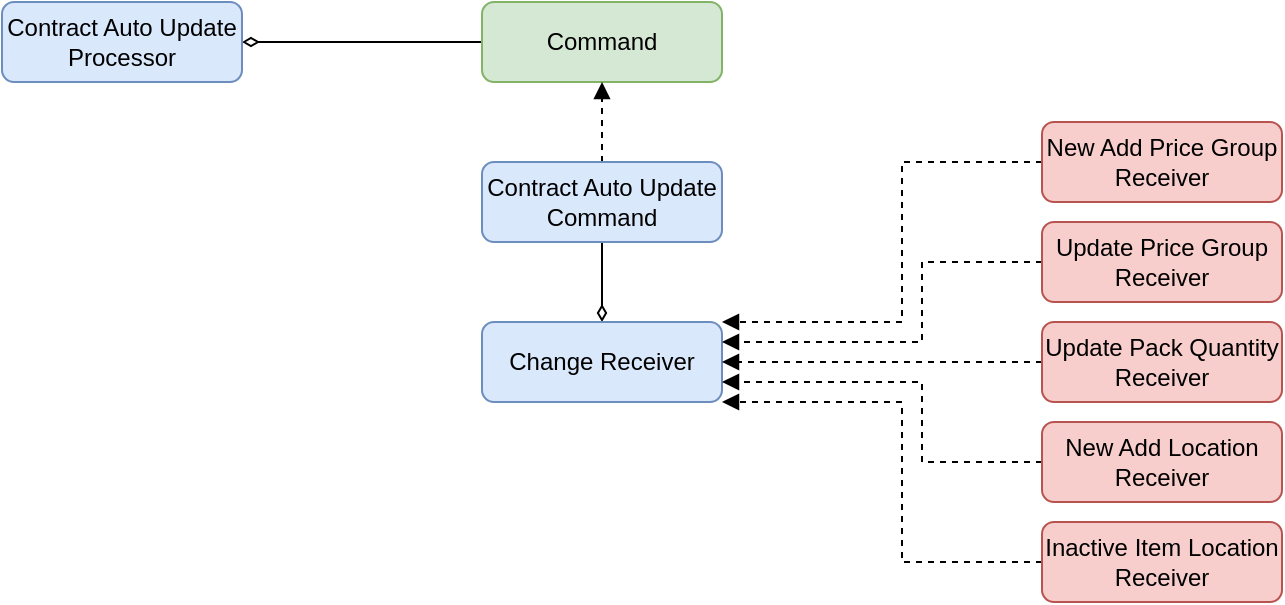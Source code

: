 <mxfile version="14.9.2" type="github">
  <diagram id="tgHGWKusfDArPn2ohMAO" name="Page-1">
    <mxGraphModel dx="1422" dy="882" grid="1" gridSize="10" guides="1" tooltips="1" connect="1" arrows="1" fold="1" page="1" pageScale="1" pageWidth="827" pageHeight="1169" math="0" shadow="0">
      <root>
        <mxCell id="0" />
        <mxCell id="1" parent="0" />
        <mxCell id="WxLa4YCfchPVS8anZFJX-3" style="edgeStyle=orthogonalEdgeStyle;rounded=0;orthogonalLoop=1;jettySize=auto;html=1;entryX=0;entryY=0.5;entryDx=0;entryDy=0;endArrow=none;endFill=0;startArrow=diamondThin;startFill=0;" edge="1" parent="1" source="WxLa4YCfchPVS8anZFJX-1" target="WxLa4YCfchPVS8anZFJX-2">
          <mxGeometry relative="1" as="geometry" />
        </mxCell>
        <mxCell id="WxLa4YCfchPVS8anZFJX-1" value="Contract Auto Update Processor" style="rounded=1;whiteSpace=wrap;html=1;fillColor=#dae8fc;strokeColor=#6c8ebf;" vertex="1" parent="1">
          <mxGeometry x="80" y="40" width="120" height="40" as="geometry" />
        </mxCell>
        <mxCell id="WxLa4YCfchPVS8anZFJX-2" value="Command" style="rounded=1;whiteSpace=wrap;html=1;fillColor=#d5e8d4;strokeColor=#82b366;" vertex="1" parent="1">
          <mxGeometry x="320" y="40" width="120" height="40" as="geometry" />
        </mxCell>
        <mxCell id="WxLa4YCfchPVS8anZFJX-10" style="edgeStyle=orthogonalEdgeStyle;rounded=0;orthogonalLoop=1;jettySize=auto;html=1;entryX=0.5;entryY=1;entryDx=0;entryDy=0;startArrow=diamondThin;startFill=0;endArrow=none;endFill=0;" edge="1" parent="1" source="WxLa4YCfchPVS8anZFJX-6" target="WxLa4YCfchPVS8anZFJX-7">
          <mxGeometry relative="1" as="geometry" />
        </mxCell>
        <mxCell id="WxLa4YCfchPVS8anZFJX-6" value="Change Receiver" style="rounded=1;whiteSpace=wrap;html=1;fillColor=#dae8fc;strokeColor=#6c8ebf;" vertex="1" parent="1">
          <mxGeometry x="320" y="200" width="120" height="40" as="geometry" />
        </mxCell>
        <mxCell id="WxLa4YCfchPVS8anZFJX-9" style="edgeStyle=orthogonalEdgeStyle;rounded=0;orthogonalLoop=1;jettySize=auto;html=1;entryX=0.5;entryY=1;entryDx=0;entryDy=0;startArrow=none;startFill=0;endArrow=block;endFill=1;dashed=1;" edge="1" parent="1" source="WxLa4YCfchPVS8anZFJX-7" target="WxLa4YCfchPVS8anZFJX-2">
          <mxGeometry relative="1" as="geometry" />
        </mxCell>
        <mxCell id="WxLa4YCfchPVS8anZFJX-7" value="Contract Auto Update Command" style="rounded=1;whiteSpace=wrap;html=1;fillColor=#dae8fc;strokeColor=#6c8ebf;" vertex="1" parent="1">
          <mxGeometry x="320" y="120" width="120" height="40" as="geometry" />
        </mxCell>
        <mxCell id="WxLa4YCfchPVS8anZFJX-16" style="edgeStyle=orthogonalEdgeStyle;rounded=0;orthogonalLoop=1;jettySize=auto;html=1;entryX=1;entryY=0;entryDx=0;entryDy=0;startArrow=none;startFill=0;endArrow=block;endFill=1;exitX=0;exitY=0.5;exitDx=0;exitDy=0;dashed=1;" edge="1" parent="1" source="WxLa4YCfchPVS8anZFJX-8" target="WxLa4YCfchPVS8anZFJX-6">
          <mxGeometry relative="1" as="geometry">
            <Array as="points">
              <mxPoint x="530" y="120" />
              <mxPoint x="530" y="200" />
            </Array>
          </mxGeometry>
        </mxCell>
        <mxCell id="WxLa4YCfchPVS8anZFJX-8" value="New Add Price Group Receiver" style="rounded=1;whiteSpace=wrap;html=1;fillColor=#f8cecc;strokeColor=#b85450;" vertex="1" parent="1">
          <mxGeometry x="600" y="100" width="120" height="40" as="geometry" />
        </mxCell>
        <mxCell id="WxLa4YCfchPVS8anZFJX-17" style="edgeStyle=orthogonalEdgeStyle;rounded=0;orthogonalLoop=1;jettySize=auto;html=1;entryX=1;entryY=0.25;entryDx=0;entryDy=0;dashed=1;startArrow=none;startFill=0;endArrow=block;endFill=1;exitX=0;exitY=0.5;exitDx=0;exitDy=0;" edge="1" parent="1" source="WxLa4YCfchPVS8anZFJX-11" target="WxLa4YCfchPVS8anZFJX-6">
          <mxGeometry relative="1" as="geometry">
            <Array as="points">
              <mxPoint x="540" y="170" />
              <mxPoint x="540" y="210" />
            </Array>
          </mxGeometry>
        </mxCell>
        <mxCell id="WxLa4YCfchPVS8anZFJX-11" value="Update Price Group Receiver" style="rounded=1;whiteSpace=wrap;html=1;fillColor=#f8cecc;strokeColor=#b85450;" vertex="1" parent="1">
          <mxGeometry x="600" y="150" width="120" height="40" as="geometry" />
        </mxCell>
        <mxCell id="WxLa4YCfchPVS8anZFJX-18" style="edgeStyle=orthogonalEdgeStyle;rounded=0;orthogonalLoop=1;jettySize=auto;html=1;dashed=1;startArrow=none;startFill=0;endArrow=block;endFill=1;" edge="1" parent="1" source="WxLa4YCfchPVS8anZFJX-12">
          <mxGeometry relative="1" as="geometry">
            <mxPoint x="440" y="220" as="targetPoint" />
            <Array as="points">
              <mxPoint x="570" y="220" />
              <mxPoint x="570" y="220" />
            </Array>
          </mxGeometry>
        </mxCell>
        <mxCell id="WxLa4YCfchPVS8anZFJX-12" value="Update Pack Quantity Receiver" style="rounded=1;whiteSpace=wrap;html=1;fillColor=#f8cecc;strokeColor=#b85450;" vertex="1" parent="1">
          <mxGeometry x="600" y="200" width="120" height="40" as="geometry" />
        </mxCell>
        <mxCell id="WxLa4YCfchPVS8anZFJX-19" style="edgeStyle=orthogonalEdgeStyle;rounded=0;orthogonalLoop=1;jettySize=auto;html=1;entryX=1;entryY=0.75;entryDx=0;entryDy=0;dashed=1;startArrow=none;startFill=0;endArrow=block;endFill=1;exitX=0;exitY=0.5;exitDx=0;exitDy=0;" edge="1" parent="1" source="WxLa4YCfchPVS8anZFJX-13" target="WxLa4YCfchPVS8anZFJX-6">
          <mxGeometry relative="1" as="geometry">
            <Array as="points">
              <mxPoint x="540" y="270" />
              <mxPoint x="540" y="230" />
            </Array>
          </mxGeometry>
        </mxCell>
        <mxCell id="WxLa4YCfchPVS8anZFJX-13" value="New Add Location Receiver" style="rounded=1;whiteSpace=wrap;html=1;fillColor=#f8cecc;strokeColor=#b85450;" vertex="1" parent="1">
          <mxGeometry x="600" y="250" width="120" height="40" as="geometry" />
        </mxCell>
        <mxCell id="WxLa4YCfchPVS8anZFJX-20" style="edgeStyle=orthogonalEdgeStyle;rounded=0;orthogonalLoop=1;jettySize=auto;html=1;entryX=1;entryY=1;entryDx=0;entryDy=0;dashed=1;startArrow=none;startFill=0;endArrow=block;endFill=1;exitX=0;exitY=0.5;exitDx=0;exitDy=0;" edge="1" parent="1" source="WxLa4YCfchPVS8anZFJX-14" target="WxLa4YCfchPVS8anZFJX-6">
          <mxGeometry relative="1" as="geometry">
            <Array as="points">
              <mxPoint x="530" y="320" />
              <mxPoint x="530" y="240" />
            </Array>
          </mxGeometry>
        </mxCell>
        <mxCell id="WxLa4YCfchPVS8anZFJX-14" value="Inactive Item Location Receiver" style="rounded=1;whiteSpace=wrap;html=1;fillColor=#f8cecc;strokeColor=#b85450;" vertex="1" parent="1">
          <mxGeometry x="600" y="300" width="120" height="40" as="geometry" />
        </mxCell>
      </root>
    </mxGraphModel>
  </diagram>
</mxfile>
